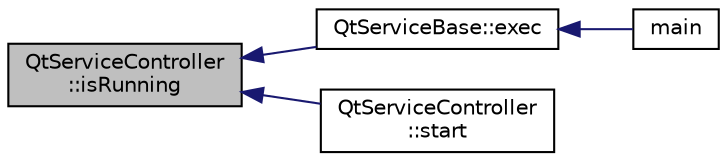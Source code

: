 digraph "QtServiceController::isRunning"
{
  edge [fontname="Helvetica",fontsize="10",labelfontname="Helvetica",labelfontsize="10"];
  node [fontname="Helvetica",fontsize="10",shape=record];
  rankdir="LR";
  Node16 [label="QtServiceController\l::isRunning",height=0.2,width=0.4,color="black", fillcolor="grey75", style="filled", fontcolor="black"];
  Node16 -> Node17 [dir="back",color="midnightblue",fontsize="10",style="solid",fontname="Helvetica"];
  Node17 [label="QtServiceBase::exec",height=0.2,width=0.4,color="black", fillcolor="white", style="filled",URL="$class_qt_service_base.html#afae2e589de71c1ae3ae8db3dc9ab9c64"];
  Node17 -> Node18 [dir="back",color="midnightblue",fontsize="10",style="solid",fontname="Helvetica"];
  Node18 [label="main",height=0.2,width=0.4,color="black", fillcolor="white", style="filled",URL="$prerequisites_2_qt_web_app_2_demo3_2src_2main_8cpp.html#a0ddf1224851353fc92bfbff6f499fa97"];
  Node16 -> Node19 [dir="back",color="midnightblue",fontsize="10",style="solid",fontname="Helvetica"];
  Node19 [label="QtServiceController\l::start",height=0.2,width=0.4,color="black", fillcolor="white", style="filled",URL="$class_qt_service_controller.html#a70f274d3f4f5a5fea60b8fd7331b31fb"];
}
